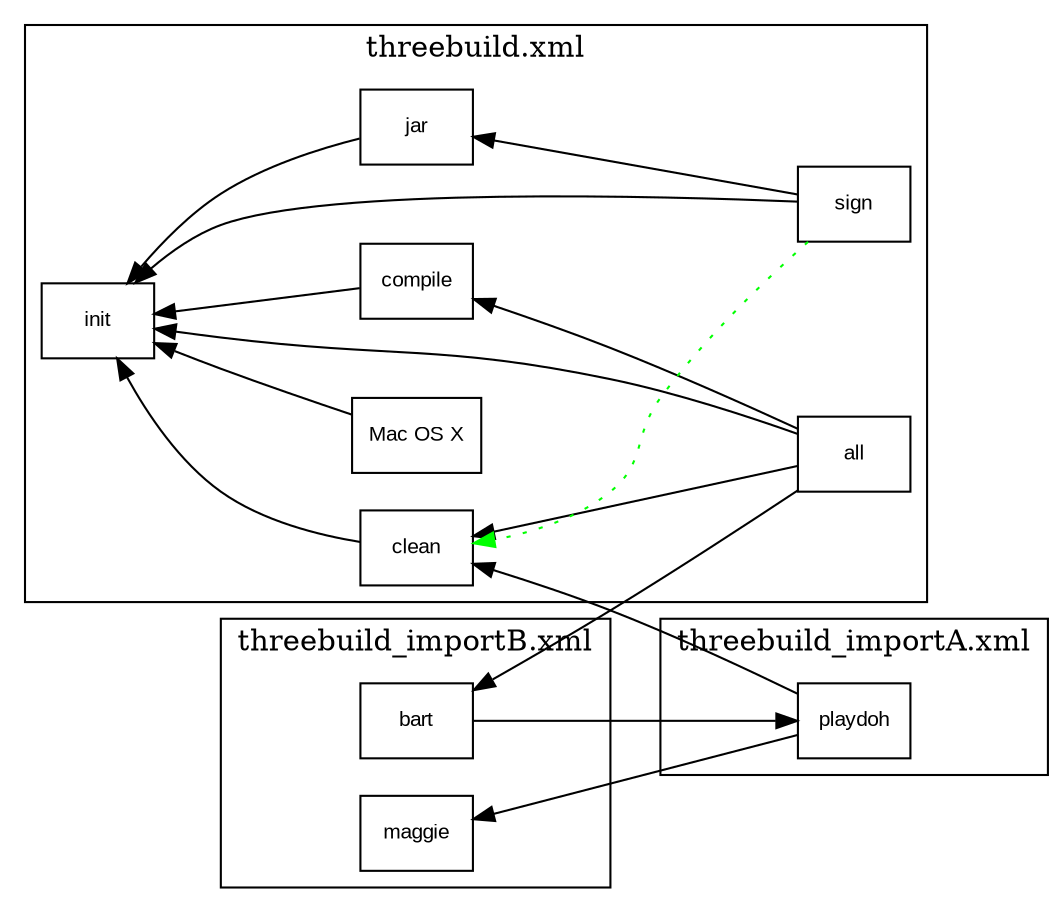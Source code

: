 digraph G {
node [shape=box,fontname="Arial",fontsize="10"];
edge [fontname="Arial",fontsize="8"];
rankdir=RL;

concentrate=true;
	subgraph cluster_0 {
		label="threebuild.xml"
		_Users_douglas_bullard_Documents_JavaStuff_Google_Code_AntScriptVisualizer_Google_gradleTrunk_build_resources_test_ENTITY_property_Test_threebuild_TARGET_compile [label="compile" shape=box color=black ];
		_Users_douglas_bullard_Documents_JavaStuff_Google_Code_AntScriptVisualizer_Google_gradleTrunk_build_resources_test_ENTITY_property_Test_threebuild_TARGET_init [label="init" shape=box color=black ];
		_Users_douglas_bullard_Documents_JavaStuff_Google_Code_AntScriptVisualizer_Google_gradleTrunk_build_resources_test_ENTITY_property_Test_threebuild_TARGET_clean [label="clean" shape=box color=black ];
		_Users_douglas_bullard_Documents_JavaStuff_Google_Code_AntScriptVisualizer_Google_gradleTrunk_build_resources_test_ENTITY_property_Test_threebuild_TARGET_Mac_OS_X [label="Mac OS X" shape=box color=black ];
		_Users_douglas_bullard_Documents_JavaStuff_Google_Code_AntScriptVisualizer_Google_gradleTrunk_build_resources_test_ENTITY_property_Test_threebuild_TARGET_all [label="all" shape=box color=black ];
		_Users_douglas_bullard_Documents_JavaStuff_Google_Code_AntScriptVisualizer_Google_gradleTrunk_build_resources_test_ENTITY_property_Test_threebuild_TARGET_sign [label="sign" shape=box color=black ];
		_Users_douglas_bullard_Documents_JavaStuff_Google_Code_AntScriptVisualizer_Google_gradleTrunk_build_resources_test_ENTITY_property_Test_threebuild_TARGET_jar [label="jar" shape=box color=black ];
	}
	subgraph cluster_1 {
		label="threebuild_importA.xml"
		_Users_douglas_bullard_Documents_JavaStuff_Google_Code_AntScriptVisualizer_Google_gradleTrunk_build_resources_test_ENTITY_property_Test_threebuild_importA_TARGET_playdoh [label="playdoh" shape=box color=black ];
	}
	subgraph cluster_2 {
		label="threebuild_importB.xml"
		_Users_douglas_bullard_Documents_JavaStuff_Google_Code_AntScriptVisualizer_Google_gradleTrunk_build_resources_test_ENTITY_property_Test_threebuild_importB_TARGET_bart [label="bart" shape=box color=black ];
		_Users_douglas_bullard_Documents_JavaStuff_Google_Code_AntScriptVisualizer_Google_gradleTrunk_build_resources_test_ENTITY_property_Test_threebuild_importB_TARGET_maggie [label="maggie" shape=box color=black ];
	}
		_Users_douglas_bullard_Documents_JavaStuff_Google_Code_AntScriptVisualizer_Google_gradleTrunk_build_resources_test_ENTITY_property_Test_threebuild_TARGET_jar -> _Users_douglas_bullard_Documents_JavaStuff_Google_Code_AntScriptVisualizer_Google_gradleTrunk_build_resources_test_ENTITY_property_Test_threebuild_TARGET_init;
		_Users_douglas_bullard_Documents_JavaStuff_Google_Code_AntScriptVisualizer_Google_gradleTrunk_build_resources_test_ENTITY_property_Test_threebuild_TARGET_all -> _Users_douglas_bullard_Documents_JavaStuff_Google_Code_AntScriptVisualizer_Google_gradleTrunk_build_resources_test_ENTITY_property_Test_threebuild_importB_TARGET_bart;
		_Users_douglas_bullard_Documents_JavaStuff_Google_Code_AntScriptVisualizer_Google_gradleTrunk_build_resources_test_ENTITY_property_Test_threebuild_importB_TARGET_bart -> _Users_douglas_bullard_Documents_JavaStuff_Google_Code_AntScriptVisualizer_Google_gradleTrunk_build_resources_test_ENTITY_property_Test_threebuild_importA_TARGET_playdoh;
		_Users_douglas_bullard_Documents_JavaStuff_Google_Code_AntScriptVisualizer_Google_gradleTrunk_build_resources_test_ENTITY_property_Test_threebuild_importA_TARGET_playdoh -> _Users_douglas_bullard_Documents_JavaStuff_Google_Code_AntScriptVisualizer_Google_gradleTrunk_build_resources_test_ENTITY_property_Test_threebuild_importB_TARGET_maggie;
		_Users_douglas_bullard_Documents_JavaStuff_Google_Code_AntScriptVisualizer_Google_gradleTrunk_build_resources_test_ENTITY_property_Test_threebuild_TARGET_all -> _Users_douglas_bullard_Documents_JavaStuff_Google_Code_AntScriptVisualizer_Google_gradleTrunk_build_resources_test_ENTITY_property_Test_threebuild_TARGET_clean;
		_Users_douglas_bullard_Documents_JavaStuff_Google_Code_AntScriptVisualizer_Google_gradleTrunk_build_resources_test_ENTITY_property_Test_threebuild_TARGET_clean -> _Users_douglas_bullard_Documents_JavaStuff_Google_Code_AntScriptVisualizer_Google_gradleTrunk_build_resources_test_ENTITY_property_Test_threebuild_TARGET_init;
		_Users_douglas_bullard_Documents_JavaStuff_Google_Code_AntScriptVisualizer_Google_gradleTrunk_build_resources_test_ENTITY_property_Test_threebuild_importA_TARGET_playdoh -> _Users_douglas_bullard_Documents_JavaStuff_Google_Code_AntScriptVisualizer_Google_gradleTrunk_build_resources_test_ENTITY_property_Test_threebuild_TARGET_clean;
		_Users_douglas_bullard_Documents_JavaStuff_Google_Code_AntScriptVisualizer_Google_gradleTrunk_build_resources_test_ENTITY_property_Test_threebuild_TARGET_sign -> _Users_douglas_bullard_Documents_JavaStuff_Google_Code_AntScriptVisualizer_Google_gradleTrunk_build_resources_test_ENTITY_property_Test_threebuild_TARGET_clean[color=green,style=dotted];
		_Users_douglas_bullard_Documents_JavaStuff_Google_Code_AntScriptVisualizer_Google_gradleTrunk_build_resources_test_ENTITY_property_Test_threebuild_TARGET_all -> _Users_douglas_bullard_Documents_JavaStuff_Google_Code_AntScriptVisualizer_Google_gradleTrunk_build_resources_test_ENTITY_property_Test_threebuild_TARGET_compile;
		_Users_douglas_bullard_Documents_JavaStuff_Google_Code_AntScriptVisualizer_Google_gradleTrunk_build_resources_test_ENTITY_property_Test_threebuild_TARGET_sign -> _Users_douglas_bullard_Documents_JavaStuff_Google_Code_AntScriptVisualizer_Google_gradleTrunk_build_resources_test_ENTITY_property_Test_threebuild_TARGET_jar;
		_Users_douglas_bullard_Documents_JavaStuff_Google_Code_AntScriptVisualizer_Google_gradleTrunk_build_resources_test_ENTITY_property_Test_threebuild_TARGET_Mac_OS_X -> _Users_douglas_bullard_Documents_JavaStuff_Google_Code_AntScriptVisualizer_Google_gradleTrunk_build_resources_test_ENTITY_property_Test_threebuild_TARGET_init;
		_Users_douglas_bullard_Documents_JavaStuff_Google_Code_AntScriptVisualizer_Google_gradleTrunk_build_resources_test_ENTITY_property_Test_threebuild_TARGET_sign -> _Users_douglas_bullard_Documents_JavaStuff_Google_Code_AntScriptVisualizer_Google_gradleTrunk_build_resources_test_ENTITY_property_Test_threebuild_TARGET_init;
		_Users_douglas_bullard_Documents_JavaStuff_Google_Code_AntScriptVisualizer_Google_gradleTrunk_build_resources_test_ENTITY_property_Test_threebuild_TARGET_compile -> _Users_douglas_bullard_Documents_JavaStuff_Google_Code_AntScriptVisualizer_Google_gradleTrunk_build_resources_test_ENTITY_property_Test_threebuild_TARGET_init;
		_Users_douglas_bullard_Documents_JavaStuff_Google_Code_AntScriptVisualizer_Google_gradleTrunk_build_resources_test_ENTITY_property_Test_threebuild_TARGET_all -> _Users_douglas_bullard_Documents_JavaStuff_Google_Code_AntScriptVisualizer_Google_gradleTrunk_build_resources_test_ENTITY_property_Test_threebuild_TARGET_init;
}